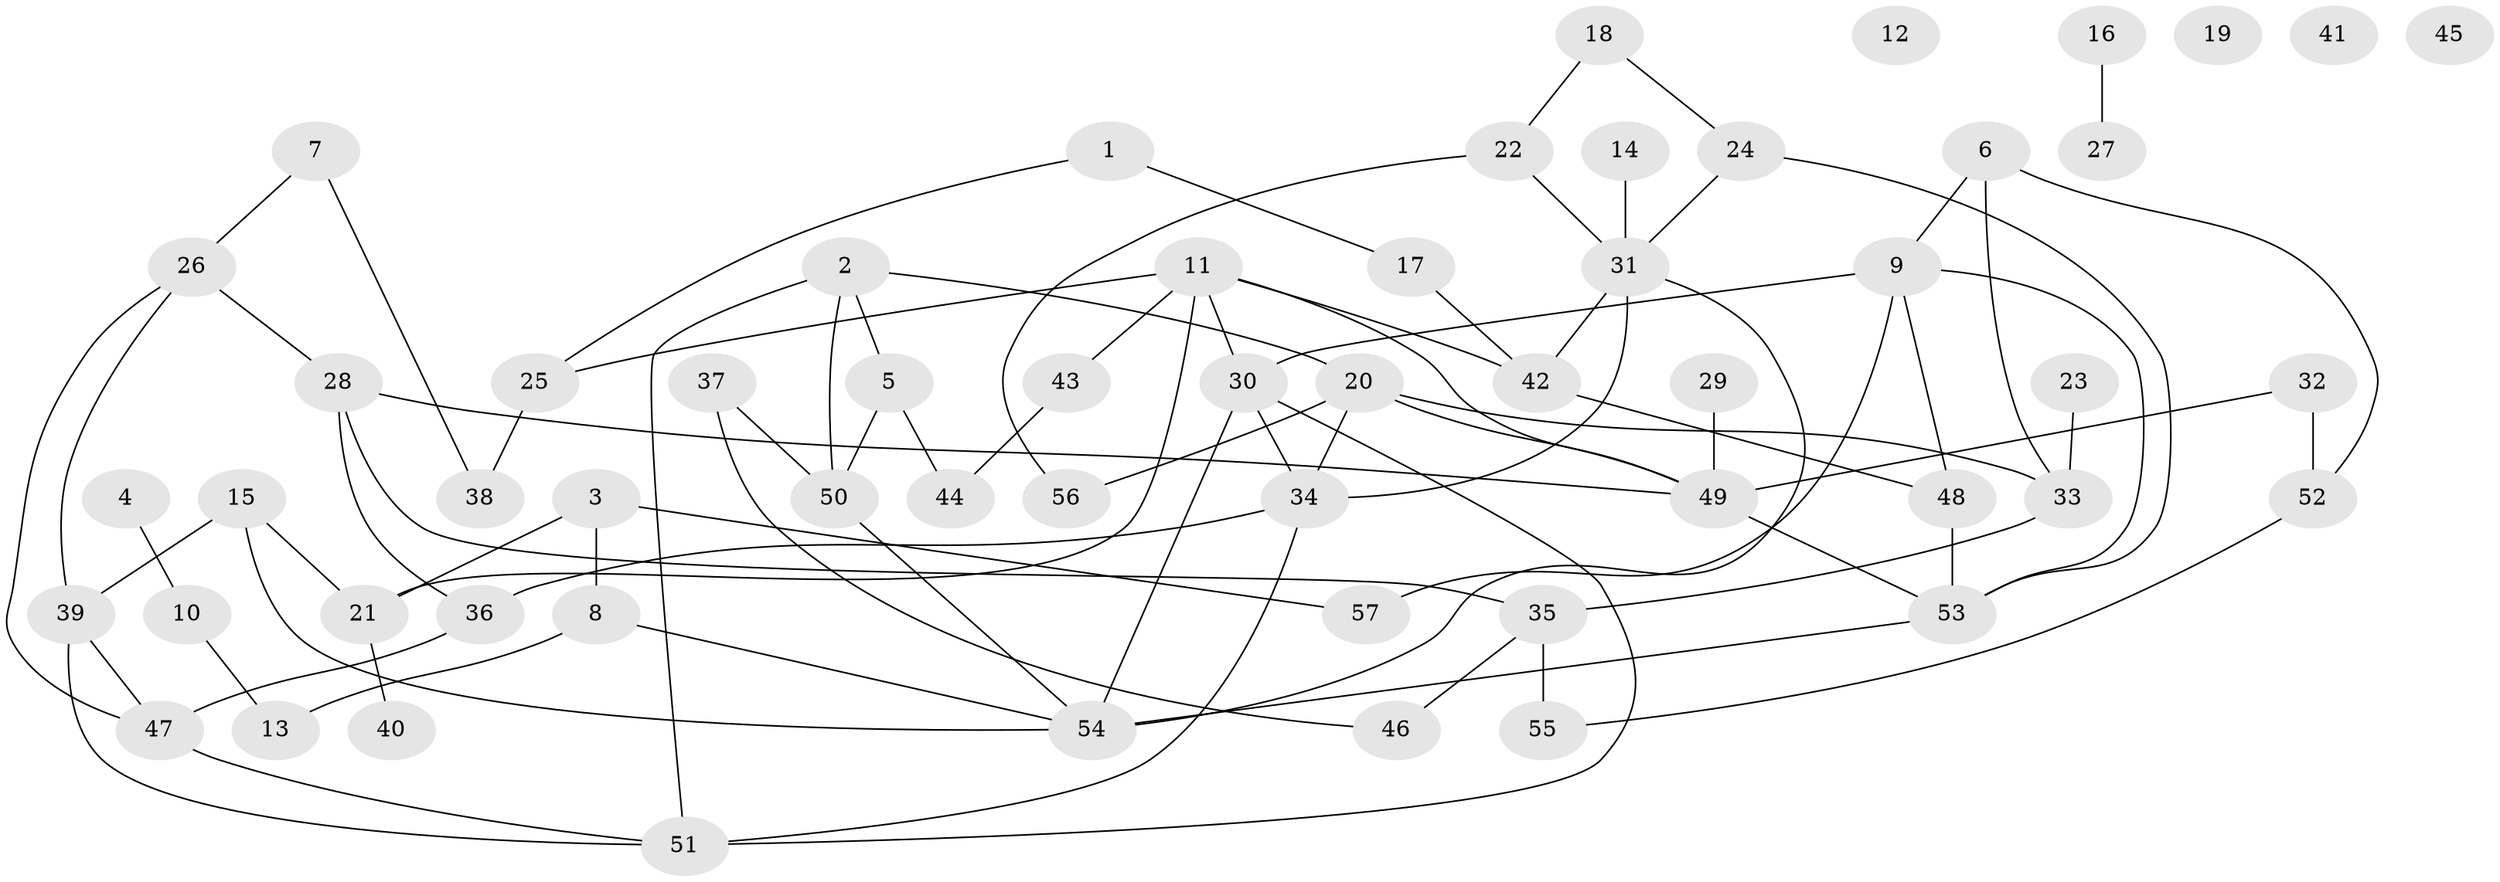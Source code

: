 // Generated by graph-tools (version 1.1) at 2025/33/03/09/25 02:33:27]
// undirected, 57 vertices, 82 edges
graph export_dot {
graph [start="1"]
  node [color=gray90,style=filled];
  1;
  2;
  3;
  4;
  5;
  6;
  7;
  8;
  9;
  10;
  11;
  12;
  13;
  14;
  15;
  16;
  17;
  18;
  19;
  20;
  21;
  22;
  23;
  24;
  25;
  26;
  27;
  28;
  29;
  30;
  31;
  32;
  33;
  34;
  35;
  36;
  37;
  38;
  39;
  40;
  41;
  42;
  43;
  44;
  45;
  46;
  47;
  48;
  49;
  50;
  51;
  52;
  53;
  54;
  55;
  56;
  57;
  1 -- 17;
  1 -- 25;
  2 -- 5;
  2 -- 20;
  2 -- 50;
  2 -- 51;
  3 -- 8;
  3 -- 21;
  3 -- 57;
  4 -- 10;
  5 -- 44;
  5 -- 50;
  6 -- 9;
  6 -- 33;
  6 -- 52;
  7 -- 26;
  7 -- 38;
  8 -- 13;
  8 -- 54;
  9 -- 30;
  9 -- 48;
  9 -- 53;
  9 -- 57;
  10 -- 13;
  11 -- 21;
  11 -- 25;
  11 -- 30;
  11 -- 42;
  11 -- 43;
  11 -- 49;
  14 -- 31;
  15 -- 21;
  15 -- 39;
  15 -- 54;
  16 -- 27;
  17 -- 42;
  18 -- 22;
  18 -- 24;
  20 -- 33;
  20 -- 34;
  20 -- 49;
  20 -- 56;
  21 -- 40;
  22 -- 31;
  22 -- 56;
  23 -- 33;
  24 -- 31;
  24 -- 53;
  25 -- 38;
  26 -- 28;
  26 -- 39;
  26 -- 47;
  28 -- 35;
  28 -- 36;
  28 -- 49;
  29 -- 49;
  30 -- 34;
  30 -- 51;
  30 -- 54;
  31 -- 34;
  31 -- 42;
  31 -- 54;
  32 -- 49;
  32 -- 52;
  33 -- 35;
  34 -- 36;
  34 -- 51;
  35 -- 46;
  35 -- 55;
  36 -- 47;
  37 -- 46;
  37 -- 50;
  39 -- 47;
  39 -- 51;
  42 -- 48;
  43 -- 44;
  47 -- 51;
  48 -- 53;
  49 -- 53;
  50 -- 54;
  52 -- 55;
  53 -- 54;
}
